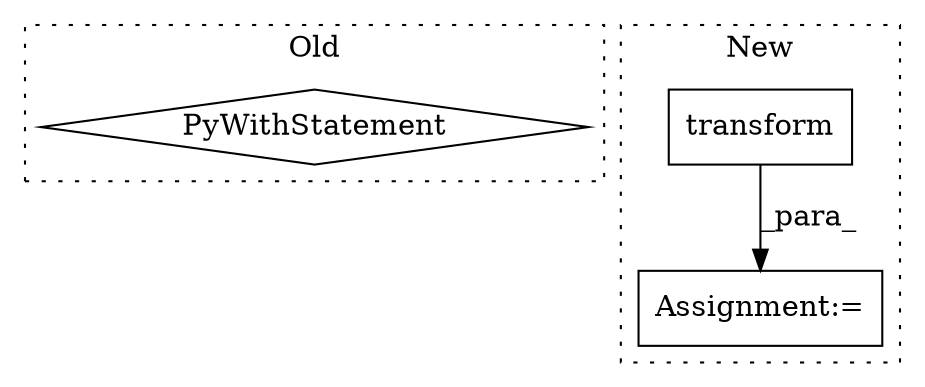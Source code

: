 digraph G {
subgraph cluster0 {
1 [label="PyWithStatement" a="104" s="8995,9065" l="10,2" shape="diamond"];
label = "Old";
style="dotted";
}
subgraph cluster1 {
2 [label="transform" a="32" s="8974,9035" l="10,1" shape="box"];
3 [label="Assignment:=" a="7" s="8969" l="1" shape="box"];
label = "New";
style="dotted";
}
2 -> 3 [label="_para_"];
}